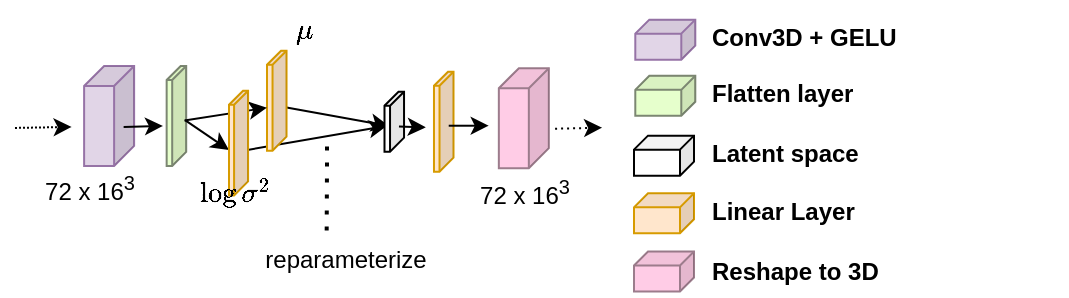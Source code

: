 <mxfile version="16.2.2" type="github">
  <diagram id="QJjx0-fPxzvcmYibJWj1" name="Page-1">
    <mxGraphModel dx="751" dy="390" grid="1" gridSize="10" guides="1" tooltips="1" connect="1" arrows="1" fold="1" page="1" pageScale="1" pageWidth="827" pageHeight="583" background="none" math="1" shadow="0">
      <root>
        <mxCell id="0" />
        <mxCell id="1" parent="0" />
        <mxCell id="D3brpiPSZw9Llv10A2Zf-60" value="" style="shape=cube;whiteSpace=wrap;html=1;boundedLbl=1;backgroundOutline=1;darkOpacity=0.05;darkOpacity2=0.1;size=7;direction=east;flipH=1;fillColor=#ffe6cc;strokeColor=#d79b00;" parent="1" vertex="1">
          <mxGeometry x="379.99" y="180.84" width="9.77" height="50" as="geometry" />
        </mxCell>
        <mxCell id="XhSUJVH7mqsBgUz_nKbS-15" value="" style="endArrow=classic;html=1;rounded=0;exitX=0.059;exitY=0.542;exitDx=0;exitDy=0;exitPerimeter=0;" parent="1" edge="1">
          <mxGeometry width="50" height="50" relative="1" as="geometry">
            <mxPoint x="285.294" y="220.21" as="sourcePoint" />
            <mxPoint x="356.5" y="207.96" as="targetPoint" />
          </mxGeometry>
        </mxCell>
        <mxCell id="XhSUJVH7mqsBgUz_nKbS-16" value="" style="endArrow=classic;html=1;rounded=0;exitX=0.059;exitY=0.542;exitDx=0;exitDy=0;exitPerimeter=0;" parent="1" edge="1">
          <mxGeometry width="50" height="50" relative="1" as="geometry">
            <mxPoint x="306.274" y="198.72" as="sourcePoint" />
            <mxPoint x="357.5" y="207.96" as="targetPoint" />
          </mxGeometry>
        </mxCell>
        <mxCell id="4f-DMQIj-ya-iA7LCkDa-26" value="" style="shape=cube;whiteSpace=wrap;html=1;boundedLbl=1;backgroundOutline=1;darkOpacity=0.05;darkOpacity2=0.1;size=7;direction=east;flipH=1;fillColor=#E6FFCC;strokeColor=#7C8772;" parent="1" vertex="1">
          <mxGeometry x="246.33" y="177.96" width="9.77" height="50" as="geometry" />
        </mxCell>
        <mxCell id="4f-DMQIj-ya-iA7LCkDa-52" value="Linear Layer" style="text;html=1;strokeColor=none;fillColor=none;align=left;verticalAlign=middle;whiteSpace=wrap;rounded=0;fontStyle=1" parent="1" vertex="1">
          <mxGeometry x="517" y="238.72" width="138" height="23.88" as="geometry" />
        </mxCell>
        <mxCell id="q16qMvtAuAjUv3j_tnUs-6" value="" style="shape=cube;whiteSpace=wrap;html=1;boundedLbl=1;backgroundOutline=1;darkOpacity=0.05;darkOpacity2=0.1;size=7;direction=east;flipH=1;fillColor=#ffe6cc;strokeColor=#d79b00;" parent="1" vertex="1">
          <mxGeometry x="480.0" y="241.66" width="30" height="20" as="geometry" />
        </mxCell>
        <mxCell id="D3brpiPSZw9Llv10A2Zf-5" value="" style="shape=cube;whiteSpace=wrap;html=1;boundedLbl=1;backgroundOutline=1;darkOpacity=0.05;darkOpacity2=0.1;size=7;direction=east;flipH=1;fillColor=#e1d5e7;strokeColor=#9673a6;" parent="1" vertex="1">
          <mxGeometry x="480.65" y="154.82" width="30" height="20" as="geometry" />
        </mxCell>
        <mxCell id="D3brpiPSZw9Llv10A2Zf-6" value="Conv3D + GELU" style="text;html=1;strokeColor=none;fillColor=none;align=left;verticalAlign=middle;whiteSpace=wrap;rounded=0;fontStyle=1" parent="1" vertex="1">
          <mxGeometry x="516.65" y="151.96" width="179.29" height="23.88" as="geometry" />
        </mxCell>
        <mxCell id="D3brpiPSZw9Llv10A2Zf-13" value="" style="shape=cube;whiteSpace=wrap;html=1;boundedLbl=1;backgroundOutline=1;darkOpacity=0.05;darkOpacity2=0.1;size=10;direction=east;flipH=1;fillColor=#e1d5e7;strokeColor=#9673a6;" parent="1" vertex="1">
          <mxGeometry x="205.06" y="177.96" width="25" height="50" as="geometry" />
        </mxCell>
        <mxCell id="D3brpiPSZw9Llv10A2Zf-15" value="" style="endArrow=classic;html=1;rounded=0;jumpStyle=sharp;dashed=1;dashPattern=1 1;" parent="1" edge="1">
          <mxGeometry width="50" height="50" relative="1" as="geometry">
            <mxPoint x="170.5" y="208.96" as="sourcePoint" />
            <mxPoint x="198.82" y="208.46" as="targetPoint" />
          </mxGeometry>
        </mxCell>
        <mxCell id="D3brpiPSZw9Llv10A2Zf-17" value="" style="shape=cube;whiteSpace=wrap;html=1;boundedLbl=1;backgroundOutline=1;darkOpacity=0.05;darkOpacity2=0.1;size=7;direction=east;flipH=1;" parent="1" vertex="1">
          <mxGeometry x="355.25" y="190.84" width="9.77" height="30" as="geometry" />
        </mxCell>
        <mxCell id="D3brpiPSZw9Llv10A2Zf-18" value="72 x 16&lt;sup&gt;3&lt;/sup&gt;" style="text;html=1;strokeColor=none;fillColor=none;align=center;verticalAlign=middle;whiteSpace=wrap;rounded=0;" parent="1" vertex="1">
          <mxGeometry x="170" y="227.96" width="76.33" height="23" as="geometry" />
        </mxCell>
        <mxCell id="D3brpiPSZw9Llv10A2Zf-37" value="" style="shape=cube;whiteSpace=wrap;html=1;boundedLbl=1;backgroundOutline=1;darkOpacity=0.05;darkOpacity2=0.1;size=7;direction=east;flipH=1;" parent="1" vertex="1">
          <mxGeometry x="480" y="212.82" width="30" height="20" as="geometry" />
        </mxCell>
        <mxCell id="D3brpiPSZw9Llv10A2Zf-38" value="Latent space" style="text;html=1;strokeColor=none;fillColor=none;align=left;verticalAlign=middle;whiteSpace=wrap;rounded=0;fontStyle=1" parent="1" vertex="1">
          <mxGeometry x="517" y="209.88" width="179.29" height="23.88" as="geometry" />
        </mxCell>
        <mxCell id="D3brpiPSZw9Llv10A2Zf-39" value="" style="endArrow=classic;html=1;rounded=0;" parent="1" edge="1">
          <mxGeometry width="50" height="50" relative="1" as="geometry">
            <mxPoint x="224.82" y="208.46" as="sourcePoint" />
            <mxPoint x="244.5" y="207.96" as="targetPoint" />
          </mxGeometry>
        </mxCell>
        <mxCell id="D3brpiPSZw9Llv10A2Zf-40" value="" style="endArrow=classic;html=1;rounded=0;entryX=0;entryY=0;entryDx=9.54;entryDy=29.69;entryPerimeter=0;exitX=0.059;exitY=0.542;exitDx=0;exitDy=0;exitPerimeter=0;" parent="1" source="4f-DMQIj-ya-iA7LCkDa-26" target="XhSUJVH7mqsBgUz_nKbS-6" edge="1">
          <mxGeometry width="50" height="50" relative="1" as="geometry">
            <mxPoint x="253.79" y="205.59" as="sourcePoint" />
            <mxPoint x="266.5" y="229.46" as="targetPoint" />
          </mxGeometry>
        </mxCell>
        <mxCell id="D3brpiPSZw9Llv10A2Zf-41" value="" style="endArrow=classic;html=1;rounded=0;" parent="1" edge="1">
          <mxGeometry width="50" height="50" relative="1" as="geometry">
            <mxPoint x="362.48" y="208.26" as="sourcePoint" />
            <mxPoint x="375.9" y="208.66" as="targetPoint" />
          </mxGeometry>
        </mxCell>
        <mxCell id="D3brpiPSZw9Llv10A2Zf-42" value="" style="endArrow=classic;html=1;rounded=0;" parent="1" edge="1">
          <mxGeometry width="50" height="50" relative="1" as="geometry">
            <mxPoint x="387.36" y="207.86" as="sourcePoint" />
            <mxPoint x="407.36" y="207.86" as="targetPoint" />
          </mxGeometry>
        </mxCell>
        <mxCell id="D3brpiPSZw9Llv10A2Zf-43" value="" style="endArrow=classic;html=1;rounded=0;dashed=1;dashPattern=1 2;" parent="1" edge="1">
          <mxGeometry width="50" height="50" relative="1" as="geometry">
            <mxPoint x="440.55" y="209.34" as="sourcePoint" />
            <mxPoint x="464.06" y="208.84" as="targetPoint" />
          </mxGeometry>
        </mxCell>
        <mxCell id="D3brpiPSZw9Llv10A2Zf-49" value="72 x 16&lt;sup&gt;3&lt;/sup&gt;" style="text;html=1;strokeColor=none;fillColor=none;align=center;verticalAlign=middle;whiteSpace=wrap;rounded=0;" parent="1" vertex="1">
          <mxGeometry x="390.57" y="230.84" width="68.7" height="20.25" as="geometry" />
        </mxCell>
        <mxCell id="D3brpiPSZw9Llv10A2Zf-58" value="" style="shape=cube;whiteSpace=wrap;html=1;boundedLbl=1;backgroundOutline=1;darkOpacity=0.05;darkOpacity2=0.1;size=7;direction=east;flipH=1;fillColor=#ffe6cc;strokeColor=#d79b00;" parent="1" vertex="1">
          <mxGeometry x="296.5" y="170.34" width="9.77" height="50" as="geometry" />
        </mxCell>
        <mxCell id="D3brpiPSZw9Llv10A2Zf-64" value="" style="shape=cube;whiteSpace=wrap;html=1;boundedLbl=1;backgroundOutline=1;darkOpacity=0.05;darkOpacity2=0.1;size=10;direction=east;flipH=1;fillColor=#FFCCE6;strokeColor=#9C7C8C;" parent="1" vertex="1">
          <mxGeometry x="412.42" y="179.09" width="25" height="50" as="geometry" />
        </mxCell>
        <mxCell id="D3brpiPSZw9Llv10A2Zf-65" value="Flatten layer" style="text;html=1;strokeColor=none;fillColor=none;align=left;verticalAlign=middle;whiteSpace=wrap;rounded=0;fontStyle=1" parent="1" vertex="1">
          <mxGeometry x="516.65" y="179.96" width="138" height="23.88" as="geometry" />
        </mxCell>
        <mxCell id="D3brpiPSZw9Llv10A2Zf-66" value="" style="shape=cube;whiteSpace=wrap;html=1;boundedLbl=1;backgroundOutline=1;darkOpacity=0.05;darkOpacity2=0.1;size=7;direction=east;flipH=1;fillColor=#E6FFCC;strokeColor=#7C8772;" parent="1" vertex="1">
          <mxGeometry x="480.65" y="182.9" width="30" height="20" as="geometry" />
        </mxCell>
        <mxCell id="D3brpiPSZw9Llv10A2Zf-67" value="Reshape to 3D" style="text;html=1;strokeColor=none;fillColor=none;align=left;verticalAlign=middle;whiteSpace=wrap;rounded=0;fontStyle=1" parent="1" vertex="1">
          <mxGeometry x="517" y="268.8" width="138" height="23.88" as="geometry" />
        </mxCell>
        <mxCell id="D3brpiPSZw9Llv10A2Zf-68" value="" style="shape=cube;whiteSpace=wrap;html=1;boundedLbl=1;backgroundOutline=1;darkOpacity=0.05;darkOpacity2=0.1;size=7;direction=east;flipH=1;fillColor=#FFCCE6;strokeColor=#9C7C8C;" parent="1" vertex="1">
          <mxGeometry x="480.0" y="270.74" width="30" height="20" as="geometry" />
        </mxCell>
        <mxCell id="XhSUJVH7mqsBgUz_nKbS-5" value="" style="endArrow=classic;html=1;rounded=0;entryX=0;entryY=0;entryDx=9.77;entryDy=28.5;entryPerimeter=0;exitX=0.087;exitY=0.545;exitDx=0;exitDy=0;exitPerimeter=0;" parent="1" source="4f-DMQIj-ya-iA7LCkDa-26" target="D3brpiPSZw9Llv10A2Zf-58" edge="1">
          <mxGeometry width="50" height="50" relative="1" as="geometry">
            <mxPoint x="251.5" y="198.96" as="sourcePoint" />
            <mxPoint x="279.61" y="218.96" as="targetPoint" />
          </mxGeometry>
        </mxCell>
        <mxCell id="XhSUJVH7mqsBgUz_nKbS-6" value="" style="shape=cube;whiteSpace=wrap;html=1;boundedLbl=1;backgroundOutline=1;darkOpacity=0.05;darkOpacity2=0.1;size=7;direction=east;flipH=1;fillColor=#ffe6cc;strokeColor=#d79b00;" parent="1" vertex="1">
          <mxGeometry x="277.5" y="190.34" width="9.54" height="52.38" as="geometry" />
        </mxCell>
        <mxCell id="XhSUJVH7mqsBgUz_nKbS-10" value="&amp;nbsp;\(\mu\)" style="text;html=1;strokeColor=none;fillColor=none;align=center;verticalAlign=middle;whiteSpace=wrap;rounded=0;" parent="1" vertex="1">
          <mxGeometry x="296.29" y="147.22" width="35.11" height="25.37" as="geometry" />
        </mxCell>
        <mxCell id="XhSUJVH7mqsBgUz_nKbS-13" value="&amp;nbsp;\(\log{\sigma^2}\)" style="text;html=1;strokeColor=none;fillColor=none;align=center;verticalAlign=middle;whiteSpace=wrap;rounded=0;" parent="1" vertex="1">
          <mxGeometry x="261.39" y="227.96" width="35.11" height="25.37" as="geometry" />
        </mxCell>
        <mxCell id="XhSUJVH7mqsBgUz_nKbS-18" style="rounded=0;jumpStyle=none;orthogonalLoop=1;jettySize=auto;html=1;dashed=1;dashPattern=1 1;strokeColor=none;" parent="1" source="XhSUJVH7mqsBgUz_nKbS-17" edge="1">
          <mxGeometry relative="1" as="geometry">
            <mxPoint x="336.48" y="217.96" as="targetPoint" />
          </mxGeometry>
        </mxCell>
        <mxCell id="XhSUJVH7mqsBgUz_nKbS-17" value="reparameterize" style="text;html=1;strokeColor=none;fillColor=none;align=center;verticalAlign=middle;whiteSpace=wrap;rounded=0;" parent="1" vertex="1">
          <mxGeometry x="306.48" y="259.96" width="60" height="30" as="geometry" />
        </mxCell>
        <mxCell id="XhSUJVH7mqsBgUz_nKbS-19" value="" style="endArrow=none;dashed=1;html=1;dashPattern=1 3;strokeWidth=2;rounded=0;jumpStyle=none;exitX=0.331;exitY=0.01;exitDx=0;exitDy=0;exitPerimeter=0;" parent="1" source="XhSUJVH7mqsBgUz_nKbS-17" edge="1">
          <mxGeometry width="50" height="50" relative="1" as="geometry">
            <mxPoint x="306.5" y="277.96" as="sourcePoint" />
            <mxPoint x="326.5" y="217.96" as="targetPoint" />
            <Array as="points">
              <mxPoint x="326.5" y="227.96" />
            </Array>
          </mxGeometry>
        </mxCell>
      </root>
    </mxGraphModel>
  </diagram>
</mxfile>
